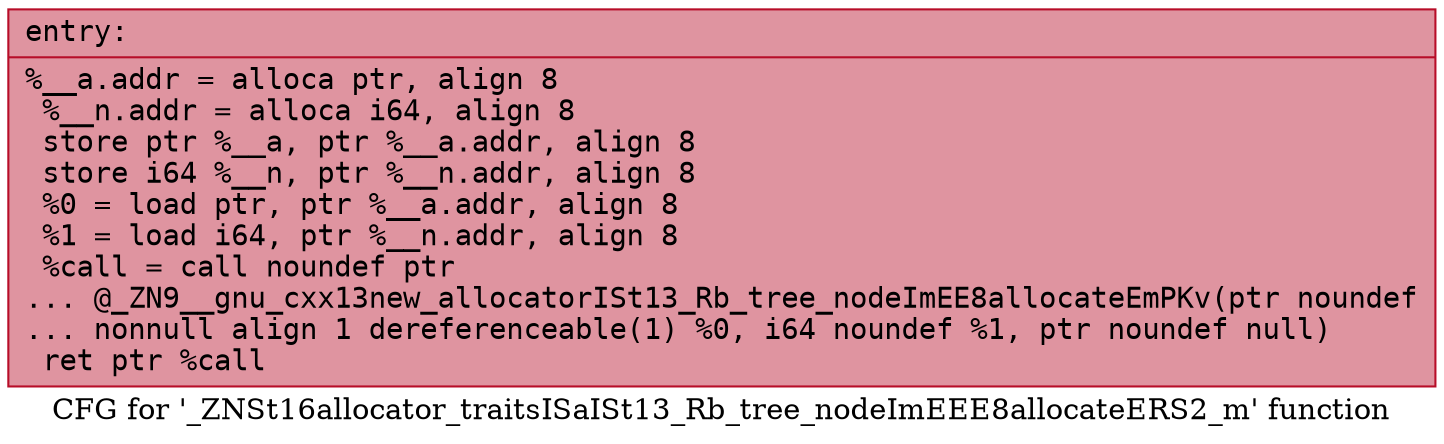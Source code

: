 digraph "CFG for '_ZNSt16allocator_traitsISaISt13_Rb_tree_nodeImEEE8allocateERS2_m' function" {
	label="CFG for '_ZNSt16allocator_traitsISaISt13_Rb_tree_nodeImEEE8allocateERS2_m' function";

	Node0x563465766a80 [shape=record,color="#b70d28ff", style=filled, fillcolor="#b70d2870" fontname="Courier",label="{entry:\l|  %__a.addr = alloca ptr, align 8\l  %__n.addr = alloca i64, align 8\l  store ptr %__a, ptr %__a.addr, align 8\l  store i64 %__n, ptr %__n.addr, align 8\l  %0 = load ptr, ptr %__a.addr, align 8\l  %1 = load i64, ptr %__n.addr, align 8\l  %call = call noundef ptr\l... @_ZN9__gnu_cxx13new_allocatorISt13_Rb_tree_nodeImEE8allocateEmPKv(ptr noundef\l... nonnull align 1 dereferenceable(1) %0, i64 noundef %1, ptr noundef null)\l  ret ptr %call\l}"];
}
